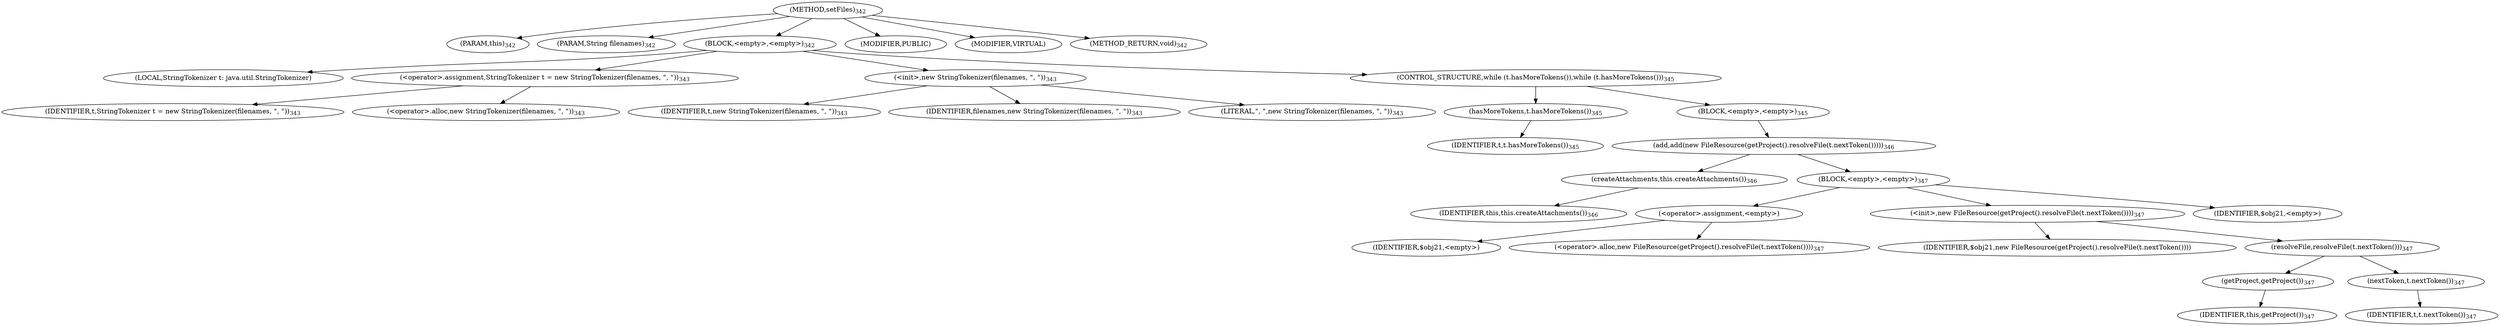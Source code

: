 digraph "setFiles" {  
"602" [label = <(METHOD,setFiles)<SUB>342</SUB>> ]
"56" [label = <(PARAM,this)<SUB>342</SUB>> ]
"603" [label = <(PARAM,String filenames)<SUB>342</SUB>> ]
"604" [label = <(BLOCK,&lt;empty&gt;,&lt;empty&gt;)<SUB>342</SUB>> ]
"54" [label = <(LOCAL,StringTokenizer t: java.util.StringTokenizer)> ]
"605" [label = <(&lt;operator&gt;.assignment,StringTokenizer t = new StringTokenizer(filenames, &quot;, &quot;))<SUB>343</SUB>> ]
"606" [label = <(IDENTIFIER,t,StringTokenizer t = new StringTokenizer(filenames, &quot;, &quot;))<SUB>343</SUB>> ]
"607" [label = <(&lt;operator&gt;.alloc,new StringTokenizer(filenames, &quot;, &quot;))<SUB>343</SUB>> ]
"608" [label = <(&lt;init&gt;,new StringTokenizer(filenames, &quot;, &quot;))<SUB>343</SUB>> ]
"53" [label = <(IDENTIFIER,t,new StringTokenizer(filenames, &quot;, &quot;))<SUB>343</SUB>> ]
"609" [label = <(IDENTIFIER,filenames,new StringTokenizer(filenames, &quot;, &quot;))<SUB>343</SUB>> ]
"610" [label = <(LITERAL,&quot;, &quot;,new StringTokenizer(filenames, &quot;, &quot;))<SUB>343</SUB>> ]
"611" [label = <(CONTROL_STRUCTURE,while (t.hasMoreTokens()),while (t.hasMoreTokens()))<SUB>345</SUB>> ]
"612" [label = <(hasMoreTokens,t.hasMoreTokens())<SUB>345</SUB>> ]
"613" [label = <(IDENTIFIER,t,t.hasMoreTokens())<SUB>345</SUB>> ]
"614" [label = <(BLOCK,&lt;empty&gt;,&lt;empty&gt;)<SUB>345</SUB>> ]
"615" [label = <(add,add(new FileResource(getProject().resolveFile(t.nextToken()))))<SUB>346</SUB>> ]
"616" [label = <(createAttachments,this.createAttachments())<SUB>346</SUB>> ]
"57" [label = <(IDENTIFIER,this,this.createAttachments())<SUB>346</SUB>> ]
"617" [label = <(BLOCK,&lt;empty&gt;,&lt;empty&gt;)<SUB>347</SUB>> ]
"618" [label = <(&lt;operator&gt;.assignment,&lt;empty&gt;)> ]
"619" [label = <(IDENTIFIER,$obj21,&lt;empty&gt;)> ]
"620" [label = <(&lt;operator&gt;.alloc,new FileResource(getProject().resolveFile(t.nextToken())))<SUB>347</SUB>> ]
"621" [label = <(&lt;init&gt;,new FileResource(getProject().resolveFile(t.nextToken())))<SUB>347</SUB>> ]
"622" [label = <(IDENTIFIER,$obj21,new FileResource(getProject().resolveFile(t.nextToken())))> ]
"623" [label = <(resolveFile,resolveFile(t.nextToken()))<SUB>347</SUB>> ]
"624" [label = <(getProject,getProject())<SUB>347</SUB>> ]
"55" [label = <(IDENTIFIER,this,getProject())<SUB>347</SUB>> ]
"625" [label = <(nextToken,t.nextToken())<SUB>347</SUB>> ]
"626" [label = <(IDENTIFIER,t,t.nextToken())<SUB>347</SUB>> ]
"627" [label = <(IDENTIFIER,$obj21,&lt;empty&gt;)> ]
"628" [label = <(MODIFIER,PUBLIC)> ]
"629" [label = <(MODIFIER,VIRTUAL)> ]
"630" [label = <(METHOD_RETURN,void)<SUB>342</SUB>> ]
  "602" -> "56" 
  "602" -> "603" 
  "602" -> "604" 
  "602" -> "628" 
  "602" -> "629" 
  "602" -> "630" 
  "604" -> "54" 
  "604" -> "605" 
  "604" -> "608" 
  "604" -> "611" 
  "605" -> "606" 
  "605" -> "607" 
  "608" -> "53" 
  "608" -> "609" 
  "608" -> "610" 
  "611" -> "612" 
  "611" -> "614" 
  "612" -> "613" 
  "614" -> "615" 
  "615" -> "616" 
  "615" -> "617" 
  "616" -> "57" 
  "617" -> "618" 
  "617" -> "621" 
  "617" -> "627" 
  "618" -> "619" 
  "618" -> "620" 
  "621" -> "622" 
  "621" -> "623" 
  "623" -> "624" 
  "623" -> "625" 
  "624" -> "55" 
  "625" -> "626" 
}
